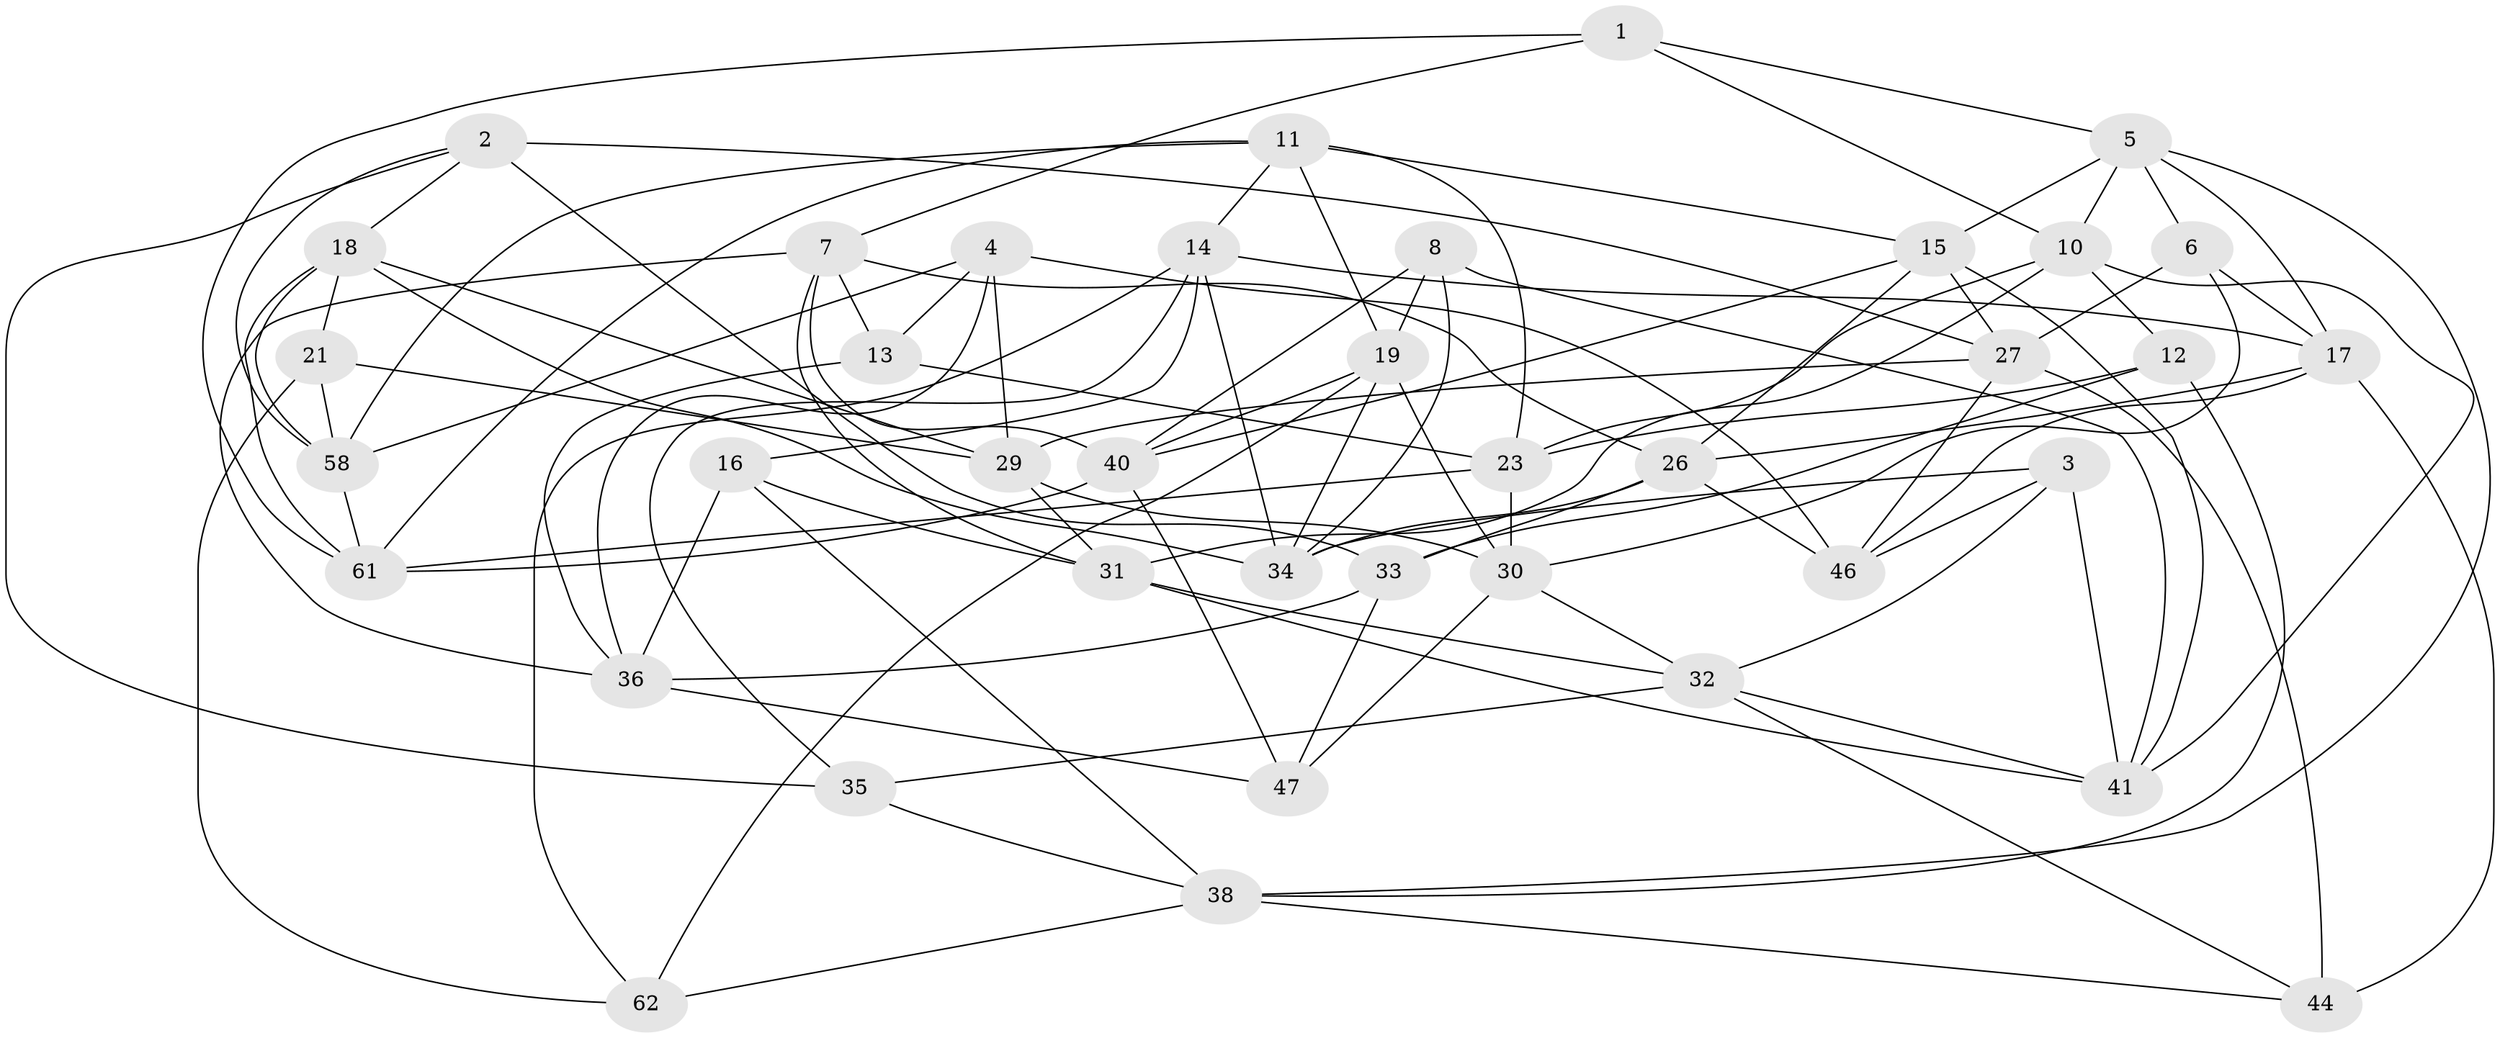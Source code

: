 // original degree distribution, {4: 1.0}
// Generated by graph-tools (version 1.1) at 2025/11/02/27/25 16:11:49]
// undirected, 39 vertices, 103 edges
graph export_dot {
graph [start="1"]
  node [color=gray90,style=filled];
  1;
  2 [super="+42"];
  3;
  4 [super="+9"];
  5 [super="+28"];
  6;
  7 [super="+22"];
  8;
  10 [super="+48"];
  11 [super="+20"];
  12;
  13;
  14 [super="+25"];
  15 [super="+24"];
  16;
  17 [super="+45"];
  18 [super="+60"];
  19 [super="+39"];
  21;
  23 [super="+59"];
  26 [super="+51"];
  27 [super="+66"];
  29 [super="+43"];
  30 [super="+50"];
  31 [super="+63"];
  32 [super="+56"];
  33 [super="+55"];
  34 [super="+53"];
  35;
  36 [super="+37"];
  38 [super="+49"];
  40 [super="+57"];
  41 [super="+52"];
  44;
  46 [super="+54"];
  47;
  58 [super="+64"];
  61 [super="+65"];
  62;
  1 -- 61;
  1 -- 5;
  1 -- 10;
  1 -- 7;
  2 -- 18;
  2 -- 35;
  2 -- 33 [weight=2];
  2 -- 27;
  2 -- 58;
  3 -- 41;
  3 -- 32;
  3 -- 46;
  3 -- 34;
  4 -- 58;
  4 -- 13;
  4 -- 46 [weight=2];
  4 -- 29;
  4 -- 36;
  5 -- 15;
  5 -- 38;
  5 -- 17;
  5 -- 10;
  5 -- 6;
  6 -- 17;
  6 -- 30;
  6 -- 27;
  7 -- 13;
  7 -- 31;
  7 -- 40;
  7 -- 36;
  7 -- 26;
  8 -- 34;
  8 -- 40;
  8 -- 41;
  8 -- 19;
  10 -- 23;
  10 -- 12;
  10 -- 31;
  10 -- 41;
  11 -- 61;
  11 -- 23;
  11 -- 58;
  11 -- 14;
  11 -- 15;
  11 -- 19;
  12 -- 33;
  12 -- 38;
  12 -- 23;
  13 -- 23;
  13 -- 36;
  14 -- 16;
  14 -- 17;
  14 -- 62;
  14 -- 35;
  14 -- 34;
  15 -- 27;
  15 -- 40;
  15 -- 41;
  15 -- 26;
  16 -- 31;
  16 -- 38;
  16 -- 36;
  17 -- 26;
  17 -- 44;
  17 -- 46;
  18 -- 21;
  18 -- 58;
  18 -- 34;
  18 -- 29;
  18 -- 61;
  19 -- 62;
  19 -- 40;
  19 -- 34;
  19 -- 30;
  21 -- 62;
  21 -- 58;
  21 -- 29;
  23 -- 61;
  23 -- 30;
  26 -- 34;
  26 -- 33;
  26 -- 46;
  27 -- 46;
  27 -- 44;
  27 -- 29;
  29 -- 30;
  29 -- 31;
  30 -- 47;
  30 -- 32;
  31 -- 32;
  31 -- 41;
  32 -- 35;
  32 -- 41;
  32 -- 44;
  33 -- 47;
  33 -- 36;
  35 -- 38;
  36 -- 47;
  38 -- 62;
  38 -- 44;
  40 -- 47;
  40 -- 61;
  58 -- 61;
}
